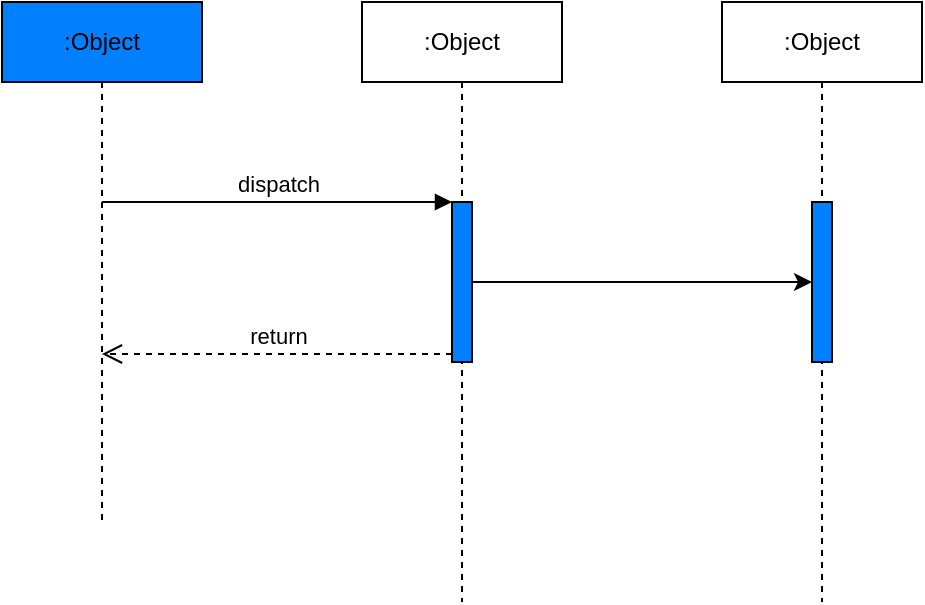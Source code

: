 <mxfile version="14.7.0" type="github"><diagram id="GYkafVgAOWoXj2aO49HB" name="Page-1"><mxGraphModel dx="946" dy="479" grid="1" gridSize="10" guides="1" tooltips="1" connect="1" arrows="1" fold="1" page="1" pageScale="1" pageWidth="827" pageHeight="1169" math="0" shadow="0"><root><mxCell id="0"/><mxCell id="1" parent="0"/><mxCell id="g9lB8EW13W2pMZlh76jg-15" value=":Object" style="shape=umlLifeline;perimeter=lifelinePerimeter;whiteSpace=wrap;html=1;container=1;collapsible=0;recursiveResize=0;outlineConnect=0;fillColor=#007FFF;direction=east;" parent="1" vertex="1"><mxGeometry x="270" y="90" width="100" height="260" as="geometry"/></mxCell><mxCell id="g9lB8EW13W2pMZlh76jg-16" value=":Object" style="shape=umlLifeline;perimeter=lifelinePerimeter;whiteSpace=wrap;html=1;container=1;collapsible=0;recursiveResize=0;outlineConnect=0;" parent="1" vertex="1"><mxGeometry x="450" y="90" width="100" height="300" as="geometry"/></mxCell><mxCell id="g9lB8EW13W2pMZlh76jg-20" value="" style="html=1;points=[];perimeter=orthogonalPerimeter;fillColor=#007FFF;" parent="g9lB8EW13W2pMZlh76jg-16" vertex="1"><mxGeometry x="45" y="100" width="10" height="80" as="geometry"/></mxCell><mxCell id="g9lB8EW13W2pMZlh76jg-18" value=":Object" style="shape=umlLifeline;perimeter=lifelinePerimeter;whiteSpace=wrap;html=1;container=1;collapsible=0;recursiveResize=0;outlineConnect=0;" parent="1" vertex="1"><mxGeometry x="630" y="90" width="100" height="300" as="geometry"/></mxCell><mxCell id="g9lB8EW13W2pMZlh76jg-21" value="dispatch" style="html=1;verticalAlign=bottom;endArrow=block;entryX=0;entryY=0;" parent="1" target="g9lB8EW13W2pMZlh76jg-20" edge="1"><mxGeometry relative="1" as="geometry"><mxPoint x="320" y="190" as="sourcePoint"/></mxGeometry></mxCell><mxCell id="g9lB8EW13W2pMZlh76jg-22" value="return" style="html=1;verticalAlign=bottom;endArrow=open;dashed=1;endSize=8;exitX=0;exitY=0.95;" parent="1" source="g9lB8EW13W2pMZlh76jg-20" target="g9lB8EW13W2pMZlh76jg-15" edge="1"><mxGeometry relative="1" as="geometry"><mxPoint x="425" y="266" as="targetPoint"/></mxGeometry></mxCell><mxCell id="g9lB8EW13W2pMZlh76jg-25" value="" style="html=1;points=[];perimeter=orthogonalPerimeter;fillColor=#007FFF;direction=west;" parent="1" vertex="1"><mxGeometry x="675" y="190" width="10" height="80" as="geometry"/></mxCell><mxCell id="g9lB8EW13W2pMZlh76jg-26" value="" style="edgeStyle=orthogonalEdgeStyle;rounded=0;orthogonalLoop=1;jettySize=auto;html=1;" parent="1" source="g9lB8EW13W2pMZlh76jg-20" target="g9lB8EW13W2pMZlh76jg-25" edge="1"><mxGeometry relative="1" as="geometry"/></mxCell></root></mxGraphModel></diagram></mxfile>